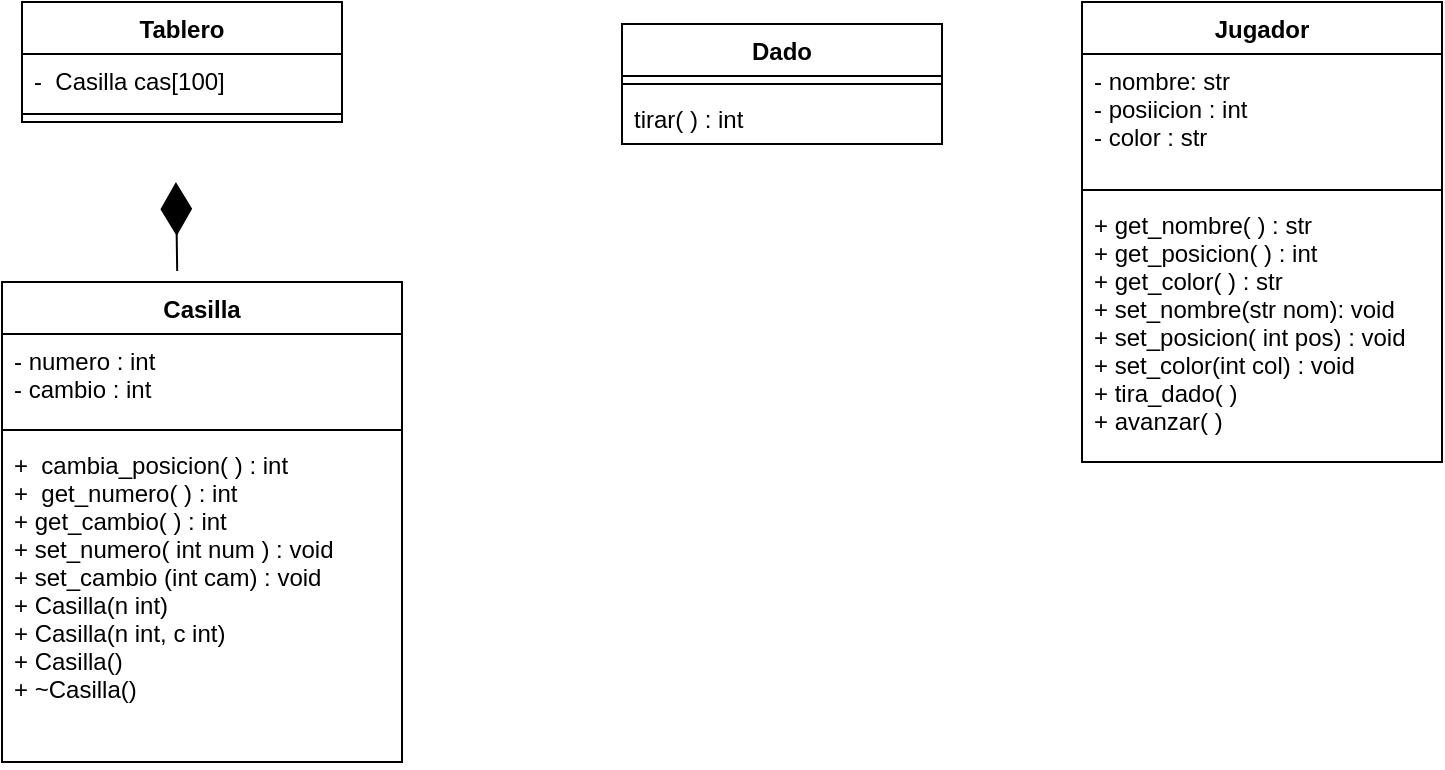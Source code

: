 <mxfile>
    <diagram id="qVrkAoTbr9zguWv8Eu12" name="Page-1">
        <mxGraphModel dx="874" dy="240" grid="1" gridSize="10" guides="1" tooltips="1" connect="1" arrows="1" fold="1" page="1" pageScale="1" pageWidth="850" pageHeight="1100" math="0" shadow="0">
            <root>
                <mxCell id="0"/>
                <mxCell id="1" parent="0"/>
                <mxCell id="19" value="Casilla" style="swimlane;fontStyle=1;align=center;verticalAlign=top;childLayout=stackLayout;horizontal=1;startSize=26;horizontalStack=0;resizeParent=1;resizeParentMax=0;resizeLast=0;collapsible=1;marginBottom=0;" parent="1" vertex="1">
                    <mxGeometry x="40" y="300" width="200" height="240" as="geometry"/>
                </mxCell>
                <mxCell id="20" value="- numero : int&#10;- cambio : int" style="text;strokeColor=none;fillColor=none;align=left;verticalAlign=top;spacingLeft=4;spacingRight=4;overflow=hidden;rotatable=0;points=[[0,0.5],[1,0.5]];portConstraint=eastwest;" parent="19" vertex="1">
                    <mxGeometry y="26" width="200" height="44" as="geometry"/>
                </mxCell>
                <mxCell id="21" value="" style="line;strokeWidth=1;fillColor=none;align=left;verticalAlign=middle;spacingTop=-1;spacingLeft=3;spacingRight=3;rotatable=0;labelPosition=right;points=[];portConstraint=eastwest;" parent="19" vertex="1">
                    <mxGeometry y="70" width="200" height="8" as="geometry"/>
                </mxCell>
                <mxCell id="22" value="+  cambia_posicion( ) : int&#10;+  get_numero( ) : int&#10;+ get_cambio( ) : int&#10;+ set_numero( int num ) : void&#10;+ set_cambio (int cam) : void&#10;+ Casilla(n int)&#10;+ Casilla(n int, c int)&#10;+ Casilla()&#10;+ ~Casilla()" style="text;strokeColor=none;fillColor=none;align=left;verticalAlign=top;spacingLeft=4;spacingRight=4;overflow=hidden;rotatable=0;points=[[0,0.5],[1,0.5]];portConstraint=eastwest;" parent="19" vertex="1">
                    <mxGeometry y="78" width="200" height="162" as="geometry"/>
                </mxCell>
                <mxCell id="23" value="Tablero" style="swimlane;fontStyle=1;align=center;verticalAlign=top;childLayout=stackLayout;horizontal=1;startSize=26;horizontalStack=0;resizeParent=1;resizeParentMax=0;resizeLast=0;collapsible=1;marginBottom=0;" parent="1" vertex="1">
                    <mxGeometry x="50" y="160" width="160" height="60" as="geometry"/>
                </mxCell>
                <mxCell id="24" value="-  Casilla cas[100]" style="text;strokeColor=none;fillColor=none;align=left;verticalAlign=top;spacingLeft=4;spacingRight=4;overflow=hidden;rotatable=0;points=[[0,0.5],[1,0.5]];portConstraint=eastwest;" parent="23" vertex="1">
                    <mxGeometry y="26" width="160" height="26" as="geometry"/>
                </mxCell>
                <mxCell id="25" value="" style="line;strokeWidth=1;fillColor=none;align=left;verticalAlign=middle;spacingTop=-1;spacingLeft=3;spacingRight=3;rotatable=0;labelPosition=right;points=[];portConstraint=eastwest;" parent="23" vertex="1">
                    <mxGeometry y="52" width="160" height="8" as="geometry"/>
                </mxCell>
                <mxCell id="28" value="" style="endArrow=diamondThin;endFill=1;endSize=24;html=1;exitX=0.438;exitY=-0.023;exitDx=0;exitDy=0;exitPerimeter=0;entryX=0.481;entryY=1.154;entryDx=0;entryDy=0;entryPerimeter=0;" parent="1" source="19" edge="1">
                    <mxGeometry width="160" relative="1" as="geometry">
                        <mxPoint x="120" y="340" as="sourcePoint"/>
                        <mxPoint x="126.96" y="250.004" as="targetPoint"/>
                        <Array as="points"/>
                    </mxGeometry>
                </mxCell>
                <mxCell id="29" value="Dado" style="swimlane;fontStyle=1;align=center;verticalAlign=top;childLayout=stackLayout;horizontal=1;startSize=26;horizontalStack=0;resizeParent=1;resizeParentMax=0;resizeLast=0;collapsible=1;marginBottom=0;" parent="1" vertex="1">
                    <mxGeometry x="350" y="171" width="160" height="60" as="geometry"/>
                </mxCell>
                <mxCell id="31" value="" style="line;strokeWidth=1;fillColor=none;align=left;verticalAlign=middle;spacingTop=-1;spacingLeft=3;spacingRight=3;rotatable=0;labelPosition=right;points=[];portConstraint=eastwest;" parent="29" vertex="1">
                    <mxGeometry y="26" width="160" height="8" as="geometry"/>
                </mxCell>
                <mxCell id="32" value="tirar( ) : int" style="text;strokeColor=none;fillColor=none;align=left;verticalAlign=top;spacingLeft=4;spacingRight=4;overflow=hidden;rotatable=0;points=[[0,0.5],[1,0.5]];portConstraint=eastwest;" parent="29" vertex="1">
                    <mxGeometry y="34" width="160" height="26" as="geometry"/>
                </mxCell>
                <mxCell id="33" value="Jugador" style="swimlane;fontStyle=1;align=center;verticalAlign=top;childLayout=stackLayout;horizontal=1;startSize=26;horizontalStack=0;resizeParent=1;resizeParentMax=0;resizeLast=0;collapsible=1;marginBottom=0;" parent="1" vertex="1">
                    <mxGeometry x="580" y="160" width="180" height="230" as="geometry"/>
                </mxCell>
                <mxCell id="34" value="- nombre: str&#10;- posiicion : int&#10;- color : str" style="text;strokeColor=none;fillColor=none;align=left;verticalAlign=top;spacingLeft=4;spacingRight=4;overflow=hidden;rotatable=0;points=[[0,0.5],[1,0.5]];portConstraint=eastwest;" parent="33" vertex="1">
                    <mxGeometry y="26" width="180" height="64" as="geometry"/>
                </mxCell>
                <mxCell id="35" value="" style="line;strokeWidth=1;fillColor=none;align=left;verticalAlign=middle;spacingTop=-1;spacingLeft=3;spacingRight=3;rotatable=0;labelPosition=right;points=[];portConstraint=eastwest;" parent="33" vertex="1">
                    <mxGeometry y="90" width="180" height="8" as="geometry"/>
                </mxCell>
                <mxCell id="36" value="+ get_nombre( ) : str&#10;+ get_posicion( ) : int&#10;+ get_color( ) : str&#10;+ set_nombre(str nom): void&#10;+ set_posicion( int pos) : void&#10;+ set_color(int col) : void&#10;+ tira_dado( )&#10;+ avanzar( )&#10;" style="text;strokeColor=none;fillColor=none;align=left;verticalAlign=top;spacingLeft=4;spacingRight=4;overflow=hidden;rotatable=0;points=[[0,0.5],[1,0.5]];portConstraint=eastwest;" parent="33" vertex="1">
                    <mxGeometry y="98" width="180" height="132" as="geometry"/>
                </mxCell>
            </root>
        </mxGraphModel>
    </diagram>
</mxfile>